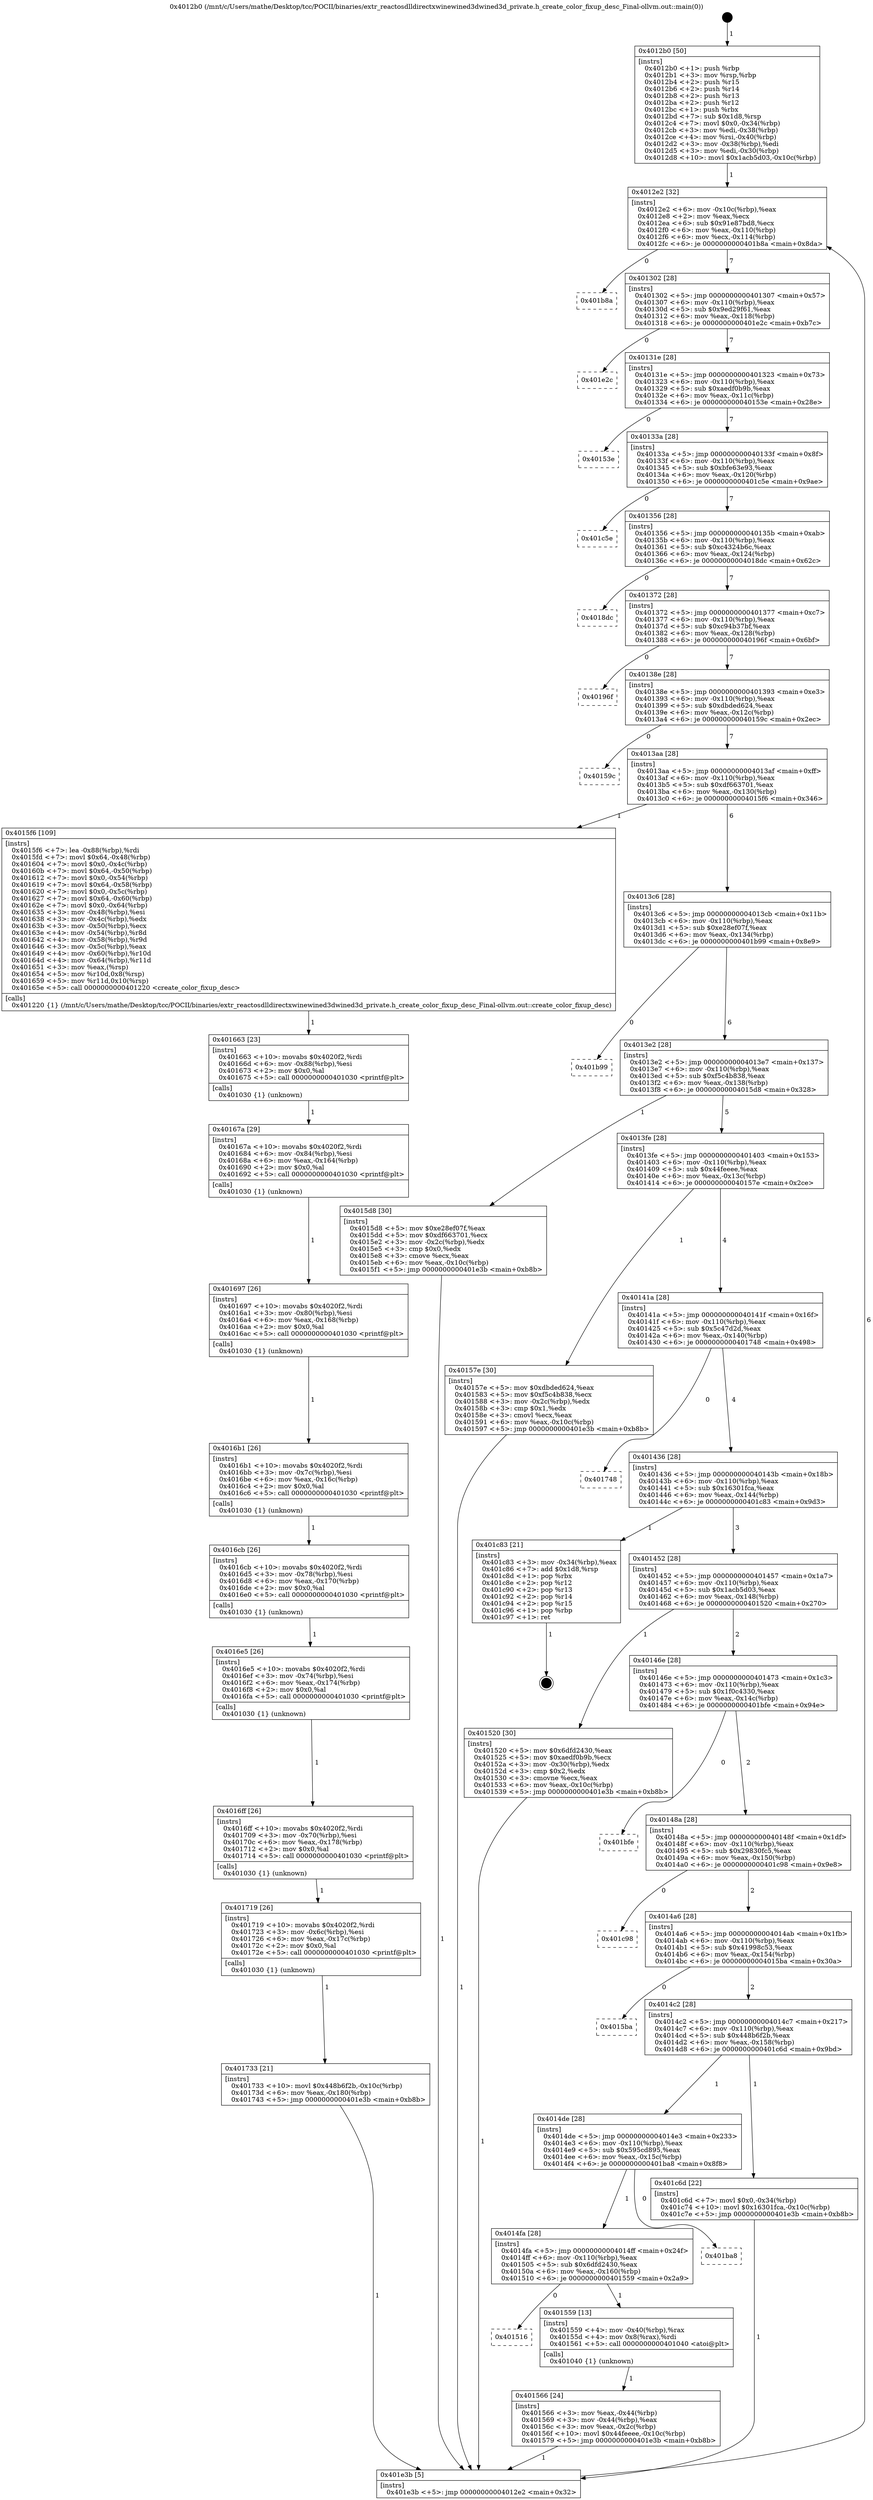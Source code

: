 digraph "0x4012b0" {
  label = "0x4012b0 (/mnt/c/Users/mathe/Desktop/tcc/POCII/binaries/extr_reactosdlldirectxwinewined3dwined3d_private.h_create_color_fixup_desc_Final-ollvm.out::main(0))"
  labelloc = "t"
  node[shape=record]

  Entry [label="",width=0.3,height=0.3,shape=circle,fillcolor=black,style=filled]
  "0x4012e2" [label="{
     0x4012e2 [32]\l
     | [instrs]\l
     &nbsp;&nbsp;0x4012e2 \<+6\>: mov -0x10c(%rbp),%eax\l
     &nbsp;&nbsp;0x4012e8 \<+2\>: mov %eax,%ecx\l
     &nbsp;&nbsp;0x4012ea \<+6\>: sub $0x91e87bd8,%ecx\l
     &nbsp;&nbsp;0x4012f0 \<+6\>: mov %eax,-0x110(%rbp)\l
     &nbsp;&nbsp;0x4012f6 \<+6\>: mov %ecx,-0x114(%rbp)\l
     &nbsp;&nbsp;0x4012fc \<+6\>: je 0000000000401b8a \<main+0x8da\>\l
  }"]
  "0x401b8a" [label="{
     0x401b8a\l
  }", style=dashed]
  "0x401302" [label="{
     0x401302 [28]\l
     | [instrs]\l
     &nbsp;&nbsp;0x401302 \<+5\>: jmp 0000000000401307 \<main+0x57\>\l
     &nbsp;&nbsp;0x401307 \<+6\>: mov -0x110(%rbp),%eax\l
     &nbsp;&nbsp;0x40130d \<+5\>: sub $0x9ed29f61,%eax\l
     &nbsp;&nbsp;0x401312 \<+6\>: mov %eax,-0x118(%rbp)\l
     &nbsp;&nbsp;0x401318 \<+6\>: je 0000000000401e2c \<main+0xb7c\>\l
  }"]
  Exit [label="",width=0.3,height=0.3,shape=circle,fillcolor=black,style=filled,peripheries=2]
  "0x401e2c" [label="{
     0x401e2c\l
  }", style=dashed]
  "0x40131e" [label="{
     0x40131e [28]\l
     | [instrs]\l
     &nbsp;&nbsp;0x40131e \<+5\>: jmp 0000000000401323 \<main+0x73\>\l
     &nbsp;&nbsp;0x401323 \<+6\>: mov -0x110(%rbp),%eax\l
     &nbsp;&nbsp;0x401329 \<+5\>: sub $0xaedf0b9b,%eax\l
     &nbsp;&nbsp;0x40132e \<+6\>: mov %eax,-0x11c(%rbp)\l
     &nbsp;&nbsp;0x401334 \<+6\>: je 000000000040153e \<main+0x28e\>\l
  }"]
  "0x401733" [label="{
     0x401733 [21]\l
     | [instrs]\l
     &nbsp;&nbsp;0x401733 \<+10\>: movl $0x448b6f2b,-0x10c(%rbp)\l
     &nbsp;&nbsp;0x40173d \<+6\>: mov %eax,-0x180(%rbp)\l
     &nbsp;&nbsp;0x401743 \<+5\>: jmp 0000000000401e3b \<main+0xb8b\>\l
  }"]
  "0x40153e" [label="{
     0x40153e\l
  }", style=dashed]
  "0x40133a" [label="{
     0x40133a [28]\l
     | [instrs]\l
     &nbsp;&nbsp;0x40133a \<+5\>: jmp 000000000040133f \<main+0x8f\>\l
     &nbsp;&nbsp;0x40133f \<+6\>: mov -0x110(%rbp),%eax\l
     &nbsp;&nbsp;0x401345 \<+5\>: sub $0xbfe63e93,%eax\l
     &nbsp;&nbsp;0x40134a \<+6\>: mov %eax,-0x120(%rbp)\l
     &nbsp;&nbsp;0x401350 \<+6\>: je 0000000000401c5e \<main+0x9ae\>\l
  }"]
  "0x401719" [label="{
     0x401719 [26]\l
     | [instrs]\l
     &nbsp;&nbsp;0x401719 \<+10\>: movabs $0x4020f2,%rdi\l
     &nbsp;&nbsp;0x401723 \<+3\>: mov -0x6c(%rbp),%esi\l
     &nbsp;&nbsp;0x401726 \<+6\>: mov %eax,-0x17c(%rbp)\l
     &nbsp;&nbsp;0x40172c \<+2\>: mov $0x0,%al\l
     &nbsp;&nbsp;0x40172e \<+5\>: call 0000000000401030 \<printf@plt\>\l
     | [calls]\l
     &nbsp;&nbsp;0x401030 \{1\} (unknown)\l
  }"]
  "0x401c5e" [label="{
     0x401c5e\l
  }", style=dashed]
  "0x401356" [label="{
     0x401356 [28]\l
     | [instrs]\l
     &nbsp;&nbsp;0x401356 \<+5\>: jmp 000000000040135b \<main+0xab\>\l
     &nbsp;&nbsp;0x40135b \<+6\>: mov -0x110(%rbp),%eax\l
     &nbsp;&nbsp;0x401361 \<+5\>: sub $0xc4324b6c,%eax\l
     &nbsp;&nbsp;0x401366 \<+6\>: mov %eax,-0x124(%rbp)\l
     &nbsp;&nbsp;0x40136c \<+6\>: je 00000000004018dc \<main+0x62c\>\l
  }"]
  "0x4016ff" [label="{
     0x4016ff [26]\l
     | [instrs]\l
     &nbsp;&nbsp;0x4016ff \<+10\>: movabs $0x4020f2,%rdi\l
     &nbsp;&nbsp;0x401709 \<+3\>: mov -0x70(%rbp),%esi\l
     &nbsp;&nbsp;0x40170c \<+6\>: mov %eax,-0x178(%rbp)\l
     &nbsp;&nbsp;0x401712 \<+2\>: mov $0x0,%al\l
     &nbsp;&nbsp;0x401714 \<+5\>: call 0000000000401030 \<printf@plt\>\l
     | [calls]\l
     &nbsp;&nbsp;0x401030 \{1\} (unknown)\l
  }"]
  "0x4018dc" [label="{
     0x4018dc\l
  }", style=dashed]
  "0x401372" [label="{
     0x401372 [28]\l
     | [instrs]\l
     &nbsp;&nbsp;0x401372 \<+5\>: jmp 0000000000401377 \<main+0xc7\>\l
     &nbsp;&nbsp;0x401377 \<+6\>: mov -0x110(%rbp),%eax\l
     &nbsp;&nbsp;0x40137d \<+5\>: sub $0xc94b37bf,%eax\l
     &nbsp;&nbsp;0x401382 \<+6\>: mov %eax,-0x128(%rbp)\l
     &nbsp;&nbsp;0x401388 \<+6\>: je 000000000040196f \<main+0x6bf\>\l
  }"]
  "0x4016e5" [label="{
     0x4016e5 [26]\l
     | [instrs]\l
     &nbsp;&nbsp;0x4016e5 \<+10\>: movabs $0x4020f2,%rdi\l
     &nbsp;&nbsp;0x4016ef \<+3\>: mov -0x74(%rbp),%esi\l
     &nbsp;&nbsp;0x4016f2 \<+6\>: mov %eax,-0x174(%rbp)\l
     &nbsp;&nbsp;0x4016f8 \<+2\>: mov $0x0,%al\l
     &nbsp;&nbsp;0x4016fa \<+5\>: call 0000000000401030 \<printf@plt\>\l
     | [calls]\l
     &nbsp;&nbsp;0x401030 \{1\} (unknown)\l
  }"]
  "0x40196f" [label="{
     0x40196f\l
  }", style=dashed]
  "0x40138e" [label="{
     0x40138e [28]\l
     | [instrs]\l
     &nbsp;&nbsp;0x40138e \<+5\>: jmp 0000000000401393 \<main+0xe3\>\l
     &nbsp;&nbsp;0x401393 \<+6\>: mov -0x110(%rbp),%eax\l
     &nbsp;&nbsp;0x401399 \<+5\>: sub $0xdbded624,%eax\l
     &nbsp;&nbsp;0x40139e \<+6\>: mov %eax,-0x12c(%rbp)\l
     &nbsp;&nbsp;0x4013a4 \<+6\>: je 000000000040159c \<main+0x2ec\>\l
  }"]
  "0x4016cb" [label="{
     0x4016cb [26]\l
     | [instrs]\l
     &nbsp;&nbsp;0x4016cb \<+10\>: movabs $0x4020f2,%rdi\l
     &nbsp;&nbsp;0x4016d5 \<+3\>: mov -0x78(%rbp),%esi\l
     &nbsp;&nbsp;0x4016d8 \<+6\>: mov %eax,-0x170(%rbp)\l
     &nbsp;&nbsp;0x4016de \<+2\>: mov $0x0,%al\l
     &nbsp;&nbsp;0x4016e0 \<+5\>: call 0000000000401030 \<printf@plt\>\l
     | [calls]\l
     &nbsp;&nbsp;0x401030 \{1\} (unknown)\l
  }"]
  "0x40159c" [label="{
     0x40159c\l
  }", style=dashed]
  "0x4013aa" [label="{
     0x4013aa [28]\l
     | [instrs]\l
     &nbsp;&nbsp;0x4013aa \<+5\>: jmp 00000000004013af \<main+0xff\>\l
     &nbsp;&nbsp;0x4013af \<+6\>: mov -0x110(%rbp),%eax\l
     &nbsp;&nbsp;0x4013b5 \<+5\>: sub $0xdf663701,%eax\l
     &nbsp;&nbsp;0x4013ba \<+6\>: mov %eax,-0x130(%rbp)\l
     &nbsp;&nbsp;0x4013c0 \<+6\>: je 00000000004015f6 \<main+0x346\>\l
  }"]
  "0x4016b1" [label="{
     0x4016b1 [26]\l
     | [instrs]\l
     &nbsp;&nbsp;0x4016b1 \<+10\>: movabs $0x4020f2,%rdi\l
     &nbsp;&nbsp;0x4016bb \<+3\>: mov -0x7c(%rbp),%esi\l
     &nbsp;&nbsp;0x4016be \<+6\>: mov %eax,-0x16c(%rbp)\l
     &nbsp;&nbsp;0x4016c4 \<+2\>: mov $0x0,%al\l
     &nbsp;&nbsp;0x4016c6 \<+5\>: call 0000000000401030 \<printf@plt\>\l
     | [calls]\l
     &nbsp;&nbsp;0x401030 \{1\} (unknown)\l
  }"]
  "0x4015f6" [label="{
     0x4015f6 [109]\l
     | [instrs]\l
     &nbsp;&nbsp;0x4015f6 \<+7\>: lea -0x88(%rbp),%rdi\l
     &nbsp;&nbsp;0x4015fd \<+7\>: movl $0x64,-0x48(%rbp)\l
     &nbsp;&nbsp;0x401604 \<+7\>: movl $0x0,-0x4c(%rbp)\l
     &nbsp;&nbsp;0x40160b \<+7\>: movl $0x64,-0x50(%rbp)\l
     &nbsp;&nbsp;0x401612 \<+7\>: movl $0x0,-0x54(%rbp)\l
     &nbsp;&nbsp;0x401619 \<+7\>: movl $0x64,-0x58(%rbp)\l
     &nbsp;&nbsp;0x401620 \<+7\>: movl $0x0,-0x5c(%rbp)\l
     &nbsp;&nbsp;0x401627 \<+7\>: movl $0x64,-0x60(%rbp)\l
     &nbsp;&nbsp;0x40162e \<+7\>: movl $0x0,-0x64(%rbp)\l
     &nbsp;&nbsp;0x401635 \<+3\>: mov -0x48(%rbp),%esi\l
     &nbsp;&nbsp;0x401638 \<+3\>: mov -0x4c(%rbp),%edx\l
     &nbsp;&nbsp;0x40163b \<+3\>: mov -0x50(%rbp),%ecx\l
     &nbsp;&nbsp;0x40163e \<+4\>: mov -0x54(%rbp),%r8d\l
     &nbsp;&nbsp;0x401642 \<+4\>: mov -0x58(%rbp),%r9d\l
     &nbsp;&nbsp;0x401646 \<+3\>: mov -0x5c(%rbp),%eax\l
     &nbsp;&nbsp;0x401649 \<+4\>: mov -0x60(%rbp),%r10d\l
     &nbsp;&nbsp;0x40164d \<+4\>: mov -0x64(%rbp),%r11d\l
     &nbsp;&nbsp;0x401651 \<+3\>: mov %eax,(%rsp)\l
     &nbsp;&nbsp;0x401654 \<+5\>: mov %r10d,0x8(%rsp)\l
     &nbsp;&nbsp;0x401659 \<+5\>: mov %r11d,0x10(%rsp)\l
     &nbsp;&nbsp;0x40165e \<+5\>: call 0000000000401220 \<create_color_fixup_desc\>\l
     | [calls]\l
     &nbsp;&nbsp;0x401220 \{1\} (/mnt/c/Users/mathe/Desktop/tcc/POCII/binaries/extr_reactosdlldirectxwinewined3dwined3d_private.h_create_color_fixup_desc_Final-ollvm.out::create_color_fixup_desc)\l
  }"]
  "0x4013c6" [label="{
     0x4013c6 [28]\l
     | [instrs]\l
     &nbsp;&nbsp;0x4013c6 \<+5\>: jmp 00000000004013cb \<main+0x11b\>\l
     &nbsp;&nbsp;0x4013cb \<+6\>: mov -0x110(%rbp),%eax\l
     &nbsp;&nbsp;0x4013d1 \<+5\>: sub $0xe28ef07f,%eax\l
     &nbsp;&nbsp;0x4013d6 \<+6\>: mov %eax,-0x134(%rbp)\l
     &nbsp;&nbsp;0x4013dc \<+6\>: je 0000000000401b99 \<main+0x8e9\>\l
  }"]
  "0x401697" [label="{
     0x401697 [26]\l
     | [instrs]\l
     &nbsp;&nbsp;0x401697 \<+10\>: movabs $0x4020f2,%rdi\l
     &nbsp;&nbsp;0x4016a1 \<+3\>: mov -0x80(%rbp),%esi\l
     &nbsp;&nbsp;0x4016a4 \<+6\>: mov %eax,-0x168(%rbp)\l
     &nbsp;&nbsp;0x4016aa \<+2\>: mov $0x0,%al\l
     &nbsp;&nbsp;0x4016ac \<+5\>: call 0000000000401030 \<printf@plt\>\l
     | [calls]\l
     &nbsp;&nbsp;0x401030 \{1\} (unknown)\l
  }"]
  "0x401b99" [label="{
     0x401b99\l
  }", style=dashed]
  "0x4013e2" [label="{
     0x4013e2 [28]\l
     | [instrs]\l
     &nbsp;&nbsp;0x4013e2 \<+5\>: jmp 00000000004013e7 \<main+0x137\>\l
     &nbsp;&nbsp;0x4013e7 \<+6\>: mov -0x110(%rbp),%eax\l
     &nbsp;&nbsp;0x4013ed \<+5\>: sub $0xf5c4b838,%eax\l
     &nbsp;&nbsp;0x4013f2 \<+6\>: mov %eax,-0x138(%rbp)\l
     &nbsp;&nbsp;0x4013f8 \<+6\>: je 00000000004015d8 \<main+0x328\>\l
  }"]
  "0x40167a" [label="{
     0x40167a [29]\l
     | [instrs]\l
     &nbsp;&nbsp;0x40167a \<+10\>: movabs $0x4020f2,%rdi\l
     &nbsp;&nbsp;0x401684 \<+6\>: mov -0x84(%rbp),%esi\l
     &nbsp;&nbsp;0x40168a \<+6\>: mov %eax,-0x164(%rbp)\l
     &nbsp;&nbsp;0x401690 \<+2\>: mov $0x0,%al\l
     &nbsp;&nbsp;0x401692 \<+5\>: call 0000000000401030 \<printf@plt\>\l
     | [calls]\l
     &nbsp;&nbsp;0x401030 \{1\} (unknown)\l
  }"]
  "0x4015d8" [label="{
     0x4015d8 [30]\l
     | [instrs]\l
     &nbsp;&nbsp;0x4015d8 \<+5\>: mov $0xe28ef07f,%eax\l
     &nbsp;&nbsp;0x4015dd \<+5\>: mov $0xdf663701,%ecx\l
     &nbsp;&nbsp;0x4015e2 \<+3\>: mov -0x2c(%rbp),%edx\l
     &nbsp;&nbsp;0x4015e5 \<+3\>: cmp $0x0,%edx\l
     &nbsp;&nbsp;0x4015e8 \<+3\>: cmove %ecx,%eax\l
     &nbsp;&nbsp;0x4015eb \<+6\>: mov %eax,-0x10c(%rbp)\l
     &nbsp;&nbsp;0x4015f1 \<+5\>: jmp 0000000000401e3b \<main+0xb8b\>\l
  }"]
  "0x4013fe" [label="{
     0x4013fe [28]\l
     | [instrs]\l
     &nbsp;&nbsp;0x4013fe \<+5\>: jmp 0000000000401403 \<main+0x153\>\l
     &nbsp;&nbsp;0x401403 \<+6\>: mov -0x110(%rbp),%eax\l
     &nbsp;&nbsp;0x401409 \<+5\>: sub $0x44feeee,%eax\l
     &nbsp;&nbsp;0x40140e \<+6\>: mov %eax,-0x13c(%rbp)\l
     &nbsp;&nbsp;0x401414 \<+6\>: je 000000000040157e \<main+0x2ce\>\l
  }"]
  "0x401663" [label="{
     0x401663 [23]\l
     | [instrs]\l
     &nbsp;&nbsp;0x401663 \<+10\>: movabs $0x4020f2,%rdi\l
     &nbsp;&nbsp;0x40166d \<+6\>: mov -0x88(%rbp),%esi\l
     &nbsp;&nbsp;0x401673 \<+2\>: mov $0x0,%al\l
     &nbsp;&nbsp;0x401675 \<+5\>: call 0000000000401030 \<printf@plt\>\l
     | [calls]\l
     &nbsp;&nbsp;0x401030 \{1\} (unknown)\l
  }"]
  "0x40157e" [label="{
     0x40157e [30]\l
     | [instrs]\l
     &nbsp;&nbsp;0x40157e \<+5\>: mov $0xdbded624,%eax\l
     &nbsp;&nbsp;0x401583 \<+5\>: mov $0xf5c4b838,%ecx\l
     &nbsp;&nbsp;0x401588 \<+3\>: mov -0x2c(%rbp),%edx\l
     &nbsp;&nbsp;0x40158b \<+3\>: cmp $0x1,%edx\l
     &nbsp;&nbsp;0x40158e \<+3\>: cmovl %ecx,%eax\l
     &nbsp;&nbsp;0x401591 \<+6\>: mov %eax,-0x10c(%rbp)\l
     &nbsp;&nbsp;0x401597 \<+5\>: jmp 0000000000401e3b \<main+0xb8b\>\l
  }"]
  "0x40141a" [label="{
     0x40141a [28]\l
     | [instrs]\l
     &nbsp;&nbsp;0x40141a \<+5\>: jmp 000000000040141f \<main+0x16f\>\l
     &nbsp;&nbsp;0x40141f \<+6\>: mov -0x110(%rbp),%eax\l
     &nbsp;&nbsp;0x401425 \<+5\>: sub $0x5c47d2d,%eax\l
     &nbsp;&nbsp;0x40142a \<+6\>: mov %eax,-0x140(%rbp)\l
     &nbsp;&nbsp;0x401430 \<+6\>: je 0000000000401748 \<main+0x498\>\l
  }"]
  "0x401566" [label="{
     0x401566 [24]\l
     | [instrs]\l
     &nbsp;&nbsp;0x401566 \<+3\>: mov %eax,-0x44(%rbp)\l
     &nbsp;&nbsp;0x401569 \<+3\>: mov -0x44(%rbp),%eax\l
     &nbsp;&nbsp;0x40156c \<+3\>: mov %eax,-0x2c(%rbp)\l
     &nbsp;&nbsp;0x40156f \<+10\>: movl $0x44feeee,-0x10c(%rbp)\l
     &nbsp;&nbsp;0x401579 \<+5\>: jmp 0000000000401e3b \<main+0xb8b\>\l
  }"]
  "0x401748" [label="{
     0x401748\l
  }", style=dashed]
  "0x401436" [label="{
     0x401436 [28]\l
     | [instrs]\l
     &nbsp;&nbsp;0x401436 \<+5\>: jmp 000000000040143b \<main+0x18b\>\l
     &nbsp;&nbsp;0x40143b \<+6\>: mov -0x110(%rbp),%eax\l
     &nbsp;&nbsp;0x401441 \<+5\>: sub $0x16301fca,%eax\l
     &nbsp;&nbsp;0x401446 \<+6\>: mov %eax,-0x144(%rbp)\l
     &nbsp;&nbsp;0x40144c \<+6\>: je 0000000000401c83 \<main+0x9d3\>\l
  }"]
  "0x401516" [label="{
     0x401516\l
  }", style=dashed]
  "0x401c83" [label="{
     0x401c83 [21]\l
     | [instrs]\l
     &nbsp;&nbsp;0x401c83 \<+3\>: mov -0x34(%rbp),%eax\l
     &nbsp;&nbsp;0x401c86 \<+7\>: add $0x1d8,%rsp\l
     &nbsp;&nbsp;0x401c8d \<+1\>: pop %rbx\l
     &nbsp;&nbsp;0x401c8e \<+2\>: pop %r12\l
     &nbsp;&nbsp;0x401c90 \<+2\>: pop %r13\l
     &nbsp;&nbsp;0x401c92 \<+2\>: pop %r14\l
     &nbsp;&nbsp;0x401c94 \<+2\>: pop %r15\l
     &nbsp;&nbsp;0x401c96 \<+1\>: pop %rbp\l
     &nbsp;&nbsp;0x401c97 \<+1\>: ret\l
  }"]
  "0x401452" [label="{
     0x401452 [28]\l
     | [instrs]\l
     &nbsp;&nbsp;0x401452 \<+5\>: jmp 0000000000401457 \<main+0x1a7\>\l
     &nbsp;&nbsp;0x401457 \<+6\>: mov -0x110(%rbp),%eax\l
     &nbsp;&nbsp;0x40145d \<+5\>: sub $0x1acb5d03,%eax\l
     &nbsp;&nbsp;0x401462 \<+6\>: mov %eax,-0x148(%rbp)\l
     &nbsp;&nbsp;0x401468 \<+6\>: je 0000000000401520 \<main+0x270\>\l
  }"]
  "0x401559" [label="{
     0x401559 [13]\l
     | [instrs]\l
     &nbsp;&nbsp;0x401559 \<+4\>: mov -0x40(%rbp),%rax\l
     &nbsp;&nbsp;0x40155d \<+4\>: mov 0x8(%rax),%rdi\l
     &nbsp;&nbsp;0x401561 \<+5\>: call 0000000000401040 \<atoi@plt\>\l
     | [calls]\l
     &nbsp;&nbsp;0x401040 \{1\} (unknown)\l
  }"]
  "0x401520" [label="{
     0x401520 [30]\l
     | [instrs]\l
     &nbsp;&nbsp;0x401520 \<+5\>: mov $0x6dfd2430,%eax\l
     &nbsp;&nbsp;0x401525 \<+5\>: mov $0xaedf0b9b,%ecx\l
     &nbsp;&nbsp;0x40152a \<+3\>: mov -0x30(%rbp),%edx\l
     &nbsp;&nbsp;0x40152d \<+3\>: cmp $0x2,%edx\l
     &nbsp;&nbsp;0x401530 \<+3\>: cmovne %ecx,%eax\l
     &nbsp;&nbsp;0x401533 \<+6\>: mov %eax,-0x10c(%rbp)\l
     &nbsp;&nbsp;0x401539 \<+5\>: jmp 0000000000401e3b \<main+0xb8b\>\l
  }"]
  "0x40146e" [label="{
     0x40146e [28]\l
     | [instrs]\l
     &nbsp;&nbsp;0x40146e \<+5\>: jmp 0000000000401473 \<main+0x1c3\>\l
     &nbsp;&nbsp;0x401473 \<+6\>: mov -0x110(%rbp),%eax\l
     &nbsp;&nbsp;0x401479 \<+5\>: sub $0x1f0c4330,%eax\l
     &nbsp;&nbsp;0x40147e \<+6\>: mov %eax,-0x14c(%rbp)\l
     &nbsp;&nbsp;0x401484 \<+6\>: je 0000000000401bfe \<main+0x94e\>\l
  }"]
  "0x401e3b" [label="{
     0x401e3b [5]\l
     | [instrs]\l
     &nbsp;&nbsp;0x401e3b \<+5\>: jmp 00000000004012e2 \<main+0x32\>\l
  }"]
  "0x4012b0" [label="{
     0x4012b0 [50]\l
     | [instrs]\l
     &nbsp;&nbsp;0x4012b0 \<+1\>: push %rbp\l
     &nbsp;&nbsp;0x4012b1 \<+3\>: mov %rsp,%rbp\l
     &nbsp;&nbsp;0x4012b4 \<+2\>: push %r15\l
     &nbsp;&nbsp;0x4012b6 \<+2\>: push %r14\l
     &nbsp;&nbsp;0x4012b8 \<+2\>: push %r13\l
     &nbsp;&nbsp;0x4012ba \<+2\>: push %r12\l
     &nbsp;&nbsp;0x4012bc \<+1\>: push %rbx\l
     &nbsp;&nbsp;0x4012bd \<+7\>: sub $0x1d8,%rsp\l
     &nbsp;&nbsp;0x4012c4 \<+7\>: movl $0x0,-0x34(%rbp)\l
     &nbsp;&nbsp;0x4012cb \<+3\>: mov %edi,-0x38(%rbp)\l
     &nbsp;&nbsp;0x4012ce \<+4\>: mov %rsi,-0x40(%rbp)\l
     &nbsp;&nbsp;0x4012d2 \<+3\>: mov -0x38(%rbp),%edi\l
     &nbsp;&nbsp;0x4012d5 \<+3\>: mov %edi,-0x30(%rbp)\l
     &nbsp;&nbsp;0x4012d8 \<+10\>: movl $0x1acb5d03,-0x10c(%rbp)\l
  }"]
  "0x4014fa" [label="{
     0x4014fa [28]\l
     | [instrs]\l
     &nbsp;&nbsp;0x4014fa \<+5\>: jmp 00000000004014ff \<main+0x24f\>\l
     &nbsp;&nbsp;0x4014ff \<+6\>: mov -0x110(%rbp),%eax\l
     &nbsp;&nbsp;0x401505 \<+5\>: sub $0x6dfd2430,%eax\l
     &nbsp;&nbsp;0x40150a \<+6\>: mov %eax,-0x160(%rbp)\l
     &nbsp;&nbsp;0x401510 \<+6\>: je 0000000000401559 \<main+0x2a9\>\l
  }"]
  "0x401bfe" [label="{
     0x401bfe\l
  }", style=dashed]
  "0x40148a" [label="{
     0x40148a [28]\l
     | [instrs]\l
     &nbsp;&nbsp;0x40148a \<+5\>: jmp 000000000040148f \<main+0x1df\>\l
     &nbsp;&nbsp;0x40148f \<+6\>: mov -0x110(%rbp),%eax\l
     &nbsp;&nbsp;0x401495 \<+5\>: sub $0x29830fc5,%eax\l
     &nbsp;&nbsp;0x40149a \<+6\>: mov %eax,-0x150(%rbp)\l
     &nbsp;&nbsp;0x4014a0 \<+6\>: je 0000000000401c98 \<main+0x9e8\>\l
  }"]
  "0x401ba8" [label="{
     0x401ba8\l
  }", style=dashed]
  "0x401c98" [label="{
     0x401c98\l
  }", style=dashed]
  "0x4014a6" [label="{
     0x4014a6 [28]\l
     | [instrs]\l
     &nbsp;&nbsp;0x4014a6 \<+5\>: jmp 00000000004014ab \<main+0x1fb\>\l
     &nbsp;&nbsp;0x4014ab \<+6\>: mov -0x110(%rbp),%eax\l
     &nbsp;&nbsp;0x4014b1 \<+5\>: sub $0x41998c53,%eax\l
     &nbsp;&nbsp;0x4014b6 \<+6\>: mov %eax,-0x154(%rbp)\l
     &nbsp;&nbsp;0x4014bc \<+6\>: je 00000000004015ba \<main+0x30a\>\l
  }"]
  "0x4014de" [label="{
     0x4014de [28]\l
     | [instrs]\l
     &nbsp;&nbsp;0x4014de \<+5\>: jmp 00000000004014e3 \<main+0x233\>\l
     &nbsp;&nbsp;0x4014e3 \<+6\>: mov -0x110(%rbp),%eax\l
     &nbsp;&nbsp;0x4014e9 \<+5\>: sub $0x595cd895,%eax\l
     &nbsp;&nbsp;0x4014ee \<+6\>: mov %eax,-0x15c(%rbp)\l
     &nbsp;&nbsp;0x4014f4 \<+6\>: je 0000000000401ba8 \<main+0x8f8\>\l
  }"]
  "0x4015ba" [label="{
     0x4015ba\l
  }", style=dashed]
  "0x4014c2" [label="{
     0x4014c2 [28]\l
     | [instrs]\l
     &nbsp;&nbsp;0x4014c2 \<+5\>: jmp 00000000004014c7 \<main+0x217\>\l
     &nbsp;&nbsp;0x4014c7 \<+6\>: mov -0x110(%rbp),%eax\l
     &nbsp;&nbsp;0x4014cd \<+5\>: sub $0x448b6f2b,%eax\l
     &nbsp;&nbsp;0x4014d2 \<+6\>: mov %eax,-0x158(%rbp)\l
     &nbsp;&nbsp;0x4014d8 \<+6\>: je 0000000000401c6d \<main+0x9bd\>\l
  }"]
  "0x401c6d" [label="{
     0x401c6d [22]\l
     | [instrs]\l
     &nbsp;&nbsp;0x401c6d \<+7\>: movl $0x0,-0x34(%rbp)\l
     &nbsp;&nbsp;0x401c74 \<+10\>: movl $0x16301fca,-0x10c(%rbp)\l
     &nbsp;&nbsp;0x401c7e \<+5\>: jmp 0000000000401e3b \<main+0xb8b\>\l
  }"]
  Entry -> "0x4012b0" [label=" 1"]
  "0x4012e2" -> "0x401b8a" [label=" 0"]
  "0x4012e2" -> "0x401302" [label=" 7"]
  "0x401c83" -> Exit [label=" 1"]
  "0x401302" -> "0x401e2c" [label=" 0"]
  "0x401302" -> "0x40131e" [label=" 7"]
  "0x401c6d" -> "0x401e3b" [label=" 1"]
  "0x40131e" -> "0x40153e" [label=" 0"]
  "0x40131e" -> "0x40133a" [label=" 7"]
  "0x401733" -> "0x401e3b" [label=" 1"]
  "0x40133a" -> "0x401c5e" [label=" 0"]
  "0x40133a" -> "0x401356" [label=" 7"]
  "0x401719" -> "0x401733" [label=" 1"]
  "0x401356" -> "0x4018dc" [label=" 0"]
  "0x401356" -> "0x401372" [label=" 7"]
  "0x4016ff" -> "0x401719" [label=" 1"]
  "0x401372" -> "0x40196f" [label=" 0"]
  "0x401372" -> "0x40138e" [label=" 7"]
  "0x4016e5" -> "0x4016ff" [label=" 1"]
  "0x40138e" -> "0x40159c" [label=" 0"]
  "0x40138e" -> "0x4013aa" [label=" 7"]
  "0x4016cb" -> "0x4016e5" [label=" 1"]
  "0x4013aa" -> "0x4015f6" [label=" 1"]
  "0x4013aa" -> "0x4013c6" [label=" 6"]
  "0x4016b1" -> "0x4016cb" [label=" 1"]
  "0x4013c6" -> "0x401b99" [label=" 0"]
  "0x4013c6" -> "0x4013e2" [label=" 6"]
  "0x401697" -> "0x4016b1" [label=" 1"]
  "0x4013e2" -> "0x4015d8" [label=" 1"]
  "0x4013e2" -> "0x4013fe" [label=" 5"]
  "0x40167a" -> "0x401697" [label=" 1"]
  "0x4013fe" -> "0x40157e" [label=" 1"]
  "0x4013fe" -> "0x40141a" [label=" 4"]
  "0x401663" -> "0x40167a" [label=" 1"]
  "0x40141a" -> "0x401748" [label=" 0"]
  "0x40141a" -> "0x401436" [label=" 4"]
  "0x4015f6" -> "0x401663" [label=" 1"]
  "0x401436" -> "0x401c83" [label=" 1"]
  "0x401436" -> "0x401452" [label=" 3"]
  "0x4015d8" -> "0x401e3b" [label=" 1"]
  "0x401452" -> "0x401520" [label=" 1"]
  "0x401452" -> "0x40146e" [label=" 2"]
  "0x401520" -> "0x401e3b" [label=" 1"]
  "0x4012b0" -> "0x4012e2" [label=" 1"]
  "0x401e3b" -> "0x4012e2" [label=" 6"]
  "0x40157e" -> "0x401e3b" [label=" 1"]
  "0x40146e" -> "0x401bfe" [label=" 0"]
  "0x40146e" -> "0x40148a" [label=" 2"]
  "0x401559" -> "0x401566" [label=" 1"]
  "0x40148a" -> "0x401c98" [label=" 0"]
  "0x40148a" -> "0x4014a6" [label=" 2"]
  "0x4014fa" -> "0x401516" [label=" 0"]
  "0x4014a6" -> "0x4015ba" [label=" 0"]
  "0x4014a6" -> "0x4014c2" [label=" 2"]
  "0x401566" -> "0x401e3b" [label=" 1"]
  "0x4014c2" -> "0x401c6d" [label=" 1"]
  "0x4014c2" -> "0x4014de" [label=" 1"]
  "0x4014fa" -> "0x401559" [label=" 1"]
  "0x4014de" -> "0x401ba8" [label=" 0"]
  "0x4014de" -> "0x4014fa" [label=" 1"]
}
